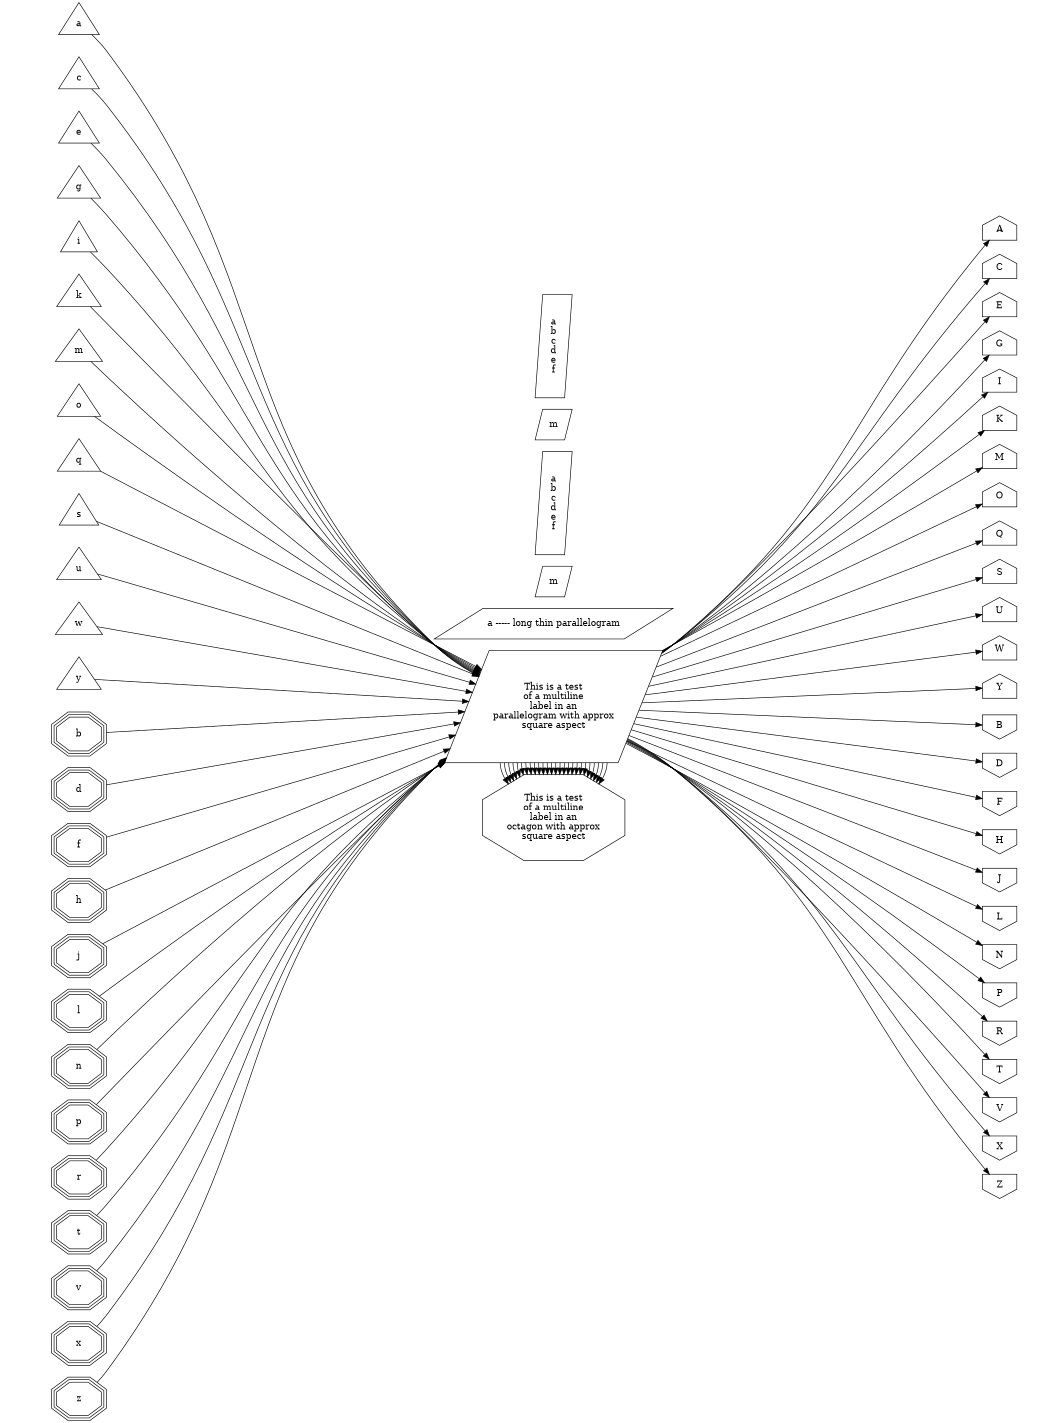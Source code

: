 digraph test {
	graph [size="7,9.5", page="8,10.5", ratio=fill, rankdir=LR];
	node [label="\N"];
	graph [bb="0,0,1472,1998"];
	{
		graph [rank=same,
			bb=""];
		node [shape=invhouse];
		A [shape=house, pos="1392,1653", width="0.75", height="0.58"];
		C [shape=house, pos="1392,1593", width="0.75", height="0.58"];
		E [shape=house, pos="1392,1533", width="0.75", height="0.58"];
		G [shape=house, pos="1392,1473", width="0.75", height="0.58"];
		I [shape=house, pos="1392,1414", width="0.75", height="0.56"];
		K [shape=house, pos="1392,1355", width="0.75", height="0.58"];
		M [shape=house, pos="1392,1295", width="0.75", height="0.58"];
		O [shape=house, pos="1392,1235", width="0.75", height="0.58"];
		Q [shape=house, pos="1392,1175", width="0.75", height="0.58"];
		S [shape=house, pos="1392,1115", width="0.75", height="0.58"];
		U [shape=house, pos="1392,1055", width="0.75", height="0.58"];
		W [shape=house, pos="1392,995", width="0.75", height="0.58"];
		Y [shape=house, pos="1392,935", width="0.75", height="0.58"];
		B [pos="1392,875", width="0.75", height="0.58"];
		D [pos="1392,815", width="0.75", height="0.58"];
		F [pos="1392,755", width="0.75", height="0.58"];
		H [pos="1392,695", width="0.75", height="0.58"];
		J [pos="1392,636", width="0.75", height="0.57"];
		L [pos="1392,577", width="0.75", height="0.58"];
		N [pos="1392,517", width="0.75", height="0.58"];
		P [pos="1392,457", width="0.75", height="0.58"];
		R [pos="1392,397", width="0.75", height="0.58"];
		T [pos="1392,337", width="0.75", height="0.58"];
		V [pos="1392,277", width="0.75", height="0.58"];
		X [pos="1392,217", width="0.75", height="0.58"];
		Z [pos="1392,157", width="0.75", height="0.58"];
	}
	{
		graph [rank=same,
			ordering=out,
			bb=""];
		node [shape=parallelogram];
		Parallelogram [label="This is a test\nof a multiline\nlabel in an\nparallelogram with approx\nsquare aspect", pos="766,905", width="4.08", height="2.44"];
		"a ----- long thin parallelogram" [pos="766,1035", width="3.94", height="0.67"];
		xx [label=m, pos="766,1101", width="0.78", height="0.67"];
		yy [label="a\nb\nc\nd\ne\nf", pos="766,1224", width="0.78", height="2.25"];
		Octagon [label="This is a test\nof a multiline\nlabel in an\noctagon with approx\nsquare aspect", shape=octagon, pos="766,732", width="2.50", height="1.88"];
		zz [label=m, pos="766,1347", width="0.78", height="0.67"];
		qq [label="a\nb\nc\nd\ne\nf", pos="766,1470", width="0.78", height="2.25"];
	}
	{
		graph [rank=same,
			bb=""];
		node [shape=tripleoctagon];
		a [shape=triangle, pos="110,1965", width="0.89", height="0.93"];
		c [shape=triangle, pos="110,1881", width="0.89", height="0.93"];
		e [shape=triangle, pos="110,1797", width="0.89", height="0.93"];
		g [shape=triangle, pos="110,1712", width="0.94", height="0.94"];
		i [shape=triangle, pos="110,1628", width="0.81", height="0.90"];
		k [shape=triangle, pos="110,1544", width="0.97", height="0.94"];
		m [shape=triangle, pos="110,1458", width="1.03", height="0.94"];
		o [shape=triangle, pos="110,1372", width="0.94", height="0.94"];
		q [shape=triangle, pos="110,1286", width="0.94", height="0.94"];
		s [shape=triangle, pos="110,1201", width="0.86", height="0.92"];
		u [shape=triangle, pos="110,1116", width="0.97", height="0.94"];
		w [shape=triangle, pos="110,1030", width="1.03", height="0.94"];
		y [shape=triangle, pos="110,944", width="0.97", height="0.94"];
		b [pos="110,866", width="0.97", height="0.74"];
		d [pos="110,796", width="0.97", height="0.74"];
		f [pos="110,726", width="0.97", height="0.72"];
		h [pos="110,656", width="0.97", height="0.74"];
		j [pos="110,586", width="0.97", height="0.72"];
		l [pos="110,516", width="0.97", height="0.72"];
		n [pos="110,446", width="0.97", height="0.74"];
		p [pos="110,376", width="0.97", height="0.74"];
		r [pos="110,306", width="0.97", height="0.72"];
		t [pos="110,236", width="0.97", height="0.72"];
		v [pos="110,166", width="0.97", height="0.74"];
		x [pos="110,96", width="0.97", height="0.74"];
		z [pos="110,26", width="0.97", height="0.72"];
	}
	Parallelogram -> A [pos="e,1377,1636 905,993 908,996 911,999 914,1002 1161,1237 1151,1357 1365,1623 1367,1625 1368,1626 1370,1628"];
	Parallelogram -> B [pos="e,1365,876 882,899 1026,892 1264,881 1355,876"];
	Parallelogram -> C [pos="e,1377,1576 904,993 907,996 911,999 914,1002 1151,1216 1158,1319 1365,1563 1367,1565 1368,1566 1370,1568"];
	Parallelogram -> D [pos="e,1365,819 878,889 1021,868 1263,834 1355,820"];
	Parallelogram -> E [pos="e,1377,1516 904,993 907,996 911,999 914,1002 916,1003 1276,1404 1370,1508"];
	Parallelogram -> F [pos="e,1365,762 875,879 1018,844 1262,786 1355,764"];
	Parallelogram -> G [pos="e,1376,1456 903,993 907,996 910,999 914,1002 1013,1081 1287,1363 1369,1449"];
	Parallelogram -> H [pos="e,1365,704 871,870 1015,822 1262,738 1355,707"];
	Parallelogram -> I [pos="e,1374,1397 902,993 906,996 910,999 914,1002 1096,1139 1297,1326 1367,1390"];
	Parallelogram -> J [pos="e,1365,648 869,861 1011,800 1262,692 1356,652"];
	Parallelogram -> K [pos="e,1370,1338 901,993 906,996 910,999 914,1002 1086,1121 1287,1274 1362,1332"];
	Parallelogram -> L [pos="e,1365,591 866,853 1008,779 1262,645 1356,596"];
	Parallelogram -> M [pos="e,1365,1278 907,993 1053,1084 1271,1219 1356,1273"];
	Parallelogram -> N [pos="e,1365,534 863,845 1005,757 1262,597 1356,539"];
	Parallelogram -> O [pos="e,1365,1221 910,981 1056,1057 1272,1171 1356,1216"];
	Parallelogram -> P [pos="e,1369,474 862,843 880,831 897,819 914,808 1086,689 1287,538 1361,480"];
	Parallelogram -> Q [pos="e,1365,1163 904,965 1050,1028 1269,1122 1356,1159"];
	Parallelogram -> R [pos="e,1374,414 863,844 880,833 898,820 914,808 1095,671 1296,487 1366,421"];
	Parallelogram -> S [pos="e,1365,1106 899,950 1044,998 1268,1073 1355,1103"];
	Parallelogram -> T [pos="e,1376,354 863,845 881,833 898,821 914,808 1013,728 1287,447 1369,361"];
	Parallelogram -> U [pos="e,1365,1049 894,936 1039,971 1267,1025 1355,1047"];
	Parallelogram -> V [pos="e,1377,294 864,846 881,834 899,821 914,808 916,806 1276,406 1370,302"];
	Parallelogram -> W [pos="e,1365,991 890,923 1034,943 1266,976 1355,990"];
	Parallelogram -> X [pos="e,1376,234 864,847 881,835 899,822 914,808 1151,593 1158,490 1365,247 1366,246 1368,244 1369,242"];
	Parallelogram -> Y [pos="e,1365,934 886,911 1030,918 1264,929 1355,934"];
	Parallelogram -> Z [pos="e,1376,174 864,848 882,836 899,822 914,808 1161,572 1151,452 1365,187 1366,186 1368,184 1369,182"];
	a -> Parallelogram [pos="e,667,959 127,1948 134,1941 141,1932 147,1923 406,1542 311,1344 618,1002 630,989 644,976 659,965"];
	Parallelogram -> Octagon [pos="e,823,784 834,817 833,809 831,801 828,793"];
	b -> Parallelogram [pos="e,646,898 145,868 236,873 482,888 636,897"];
	Parallelogram -> Octagon [pos="e,820,787 828,817 828,810 827,803 824,796"];
	c -> Parallelogram [pos="e,667,960 126,1864 133,1857 141,1848 147,1839 395,1490 327,1313 618,1002 630,989 644,977 659,966"];
	Parallelogram -> Octagon [pos="e,817,789 823,817 823,811 822,805 820,799"];
	d -> Parallelogram [pos="e,641,884 145,802 236,818 477,857 631,882"];
	Parallelogram -> Octagon [pos="e,813,792 818,817 818,812 817,807 816,802"];
	e -> Parallelogram [pos="e,667,961 126,1780 133,1773 141,1763 147,1755 383,1438 342,1284 618,1002 631,989 644,978 659,967"];
	Parallelogram -> Octagon [pos="e,809,795 812,817 812,813 812,809 811,805"];
	f -> Parallelogram [pos="e,636,870 145,736 235,760 473,825 626,867"];
	Parallelogram -> Octagon [pos="e,805,798 807,817 807,814 807,811 806,808"];
	g -> Parallelogram [pos="e,668,962 125,1695 132,1687 140,1677 147,1669 371,1382 357,1254 618,1002 631,989 645,978 660,968"];
	Parallelogram -> Octagon [pos="e,800,799 802,817 802,814 802,812 802,809"];
	h -> Parallelogram [pos="e,631,854 143,669 230,701 466,791 621,850"];
	Parallelogram -> Octagon [pos="e,795,799 797,817 797,814 797,812 797,809"];
	i -> Parallelogram [pos="e,668,963 125,1612 132,1604 140,1595 147,1587 364,1332 371,1226 618,1002 631,990 645,979 660,969"];
	Parallelogram -> Octagon [pos="e,790,799 791,817 791,814 791,812 791,809"];
	j -> Parallelogram [pos="e,625,836 141,601 224,641 459,755 616,831"];
	Parallelogram -> Octagon [pos="e,785,799 786,817 786,814 786,812 786,809"];
	k -> Parallelogram [pos="e,668,964 125,1527 197,1446 507,1095 618,1002 631,991 645,980 660,970"];
	Parallelogram -> Octagon [pos="e,780,799 781,817 781,814 781,812 781,809"];
	l -> Parallelogram [pos="e,618,817 138,533 218,580 451,718 609,812"];
	Parallelogram -> Octagon [pos="e,775,799 776,817 776,814 776,812 776,809"];
	m -> Parallelogram [pos="e,669,966 127,1441 190,1378 414,1159 618,1002 631,992 646,981 661,972"];
	Parallelogram -> Octagon [pos="e,770,799 770,817 770,814 770,812 770,809"];
	n -> Parallelogram [pos="e,631,817 135,464 209,518 431,679 618,808 619,809 621,810 622,811"];
	Parallelogram -> Octagon [pos="e,765,799 765,817 765,814 765,812 765,809"];
	o -> Parallelogram [pos="e,670,967 133,1355 203,1302 428,1133 618,1002 632,992 647,982 662,973"];
	Parallelogram -> Octagon [pos="e,760,799 760,817 760,814 760,812 760,809"];
	p -> Parallelogram [pos="e,630,817 132,396 201,460 421,660 618,808 619,809 620,810 622,811"];
	Parallelogram -> Octagon [pos="e,755,799 754,817 754,814 754,812 754,809"];
	q -> Parallelogram [pos="e,668,962 139,1269 229,1217 505,1056 659,967"];
	Parallelogram -> Octagon [pos="e,750,799 749,817 749,814 749,812 749,809"];
	r -> Parallelogram [pos="e,630,817 132,327 137,331 142,336 147,341 359,546 389,622 618,808 619,809 620,810 622,811"];
	Parallelogram -> Octagon [pos="e,745,799 744,817 744,814 744,812 744,809"];
	s -> Parallelogram [pos="e,664,951 139,1188 228,1148 500,1025 654,955"];
	Parallelogram -> Octagon [pos="e,740,799 739,817 739,814 739,812 739,809"];
	t -> Parallelogram [pos="e,629,817 133,256 137,261 143,266 147,271 368,499 379,599 618,808 619,809 620,810 621,811"];
	Parallelogram -> Octagon [pos="e,735,799 733,817 733,814 733,812 733,809"];
	u -> Parallelogram [pos="e,660,939 140,1106 229,1078 496,992 650,942"];
	Parallelogram -> Octagon [pos="e,730,799 728,817 728,814 728,812 728,809"];
	v -> Parallelogram [pos="e,628,817 133,186 137,191 143,196 147,201 377,453 368,576 618,808 619,809 620,810 620,810"];
	Parallelogram -> Octagon [pos="e,726,797 723,817 723,814 723,810 724,807"];
	w -> Parallelogram [pos="e,655,926 139,1025 225,1007 488,957 645,928"];
	Parallelogram -> Octagon [pos="e,722,794 718,817 718,812 719,808 720,804"];
	x -> Parallelogram [pos="e,628,817 133,116 138,120 143,126 147,131 387,408 356,552 618,808 619,809 619,810 620,810"];
	Parallelogram -> Octagon [pos="e,718,791 713,817 713,811 714,806 715,801"];
	y -> Parallelogram [pos="e,651,912 135,943 216,937 480,922 641,913"];
	Parallelogram -> Octagon [pos="e,714,789 707,817 707,810 708,804 710,798"];
	z -> Parallelogram [pos="e,627,817 133,46 138,51 143,56 147,61 397,364 343,528 618,808 619,809 619,809 620,810"];
	Parallelogram -> Octagon [pos="e,711,786 702,817 702,809 703,802 706,795"];
}
